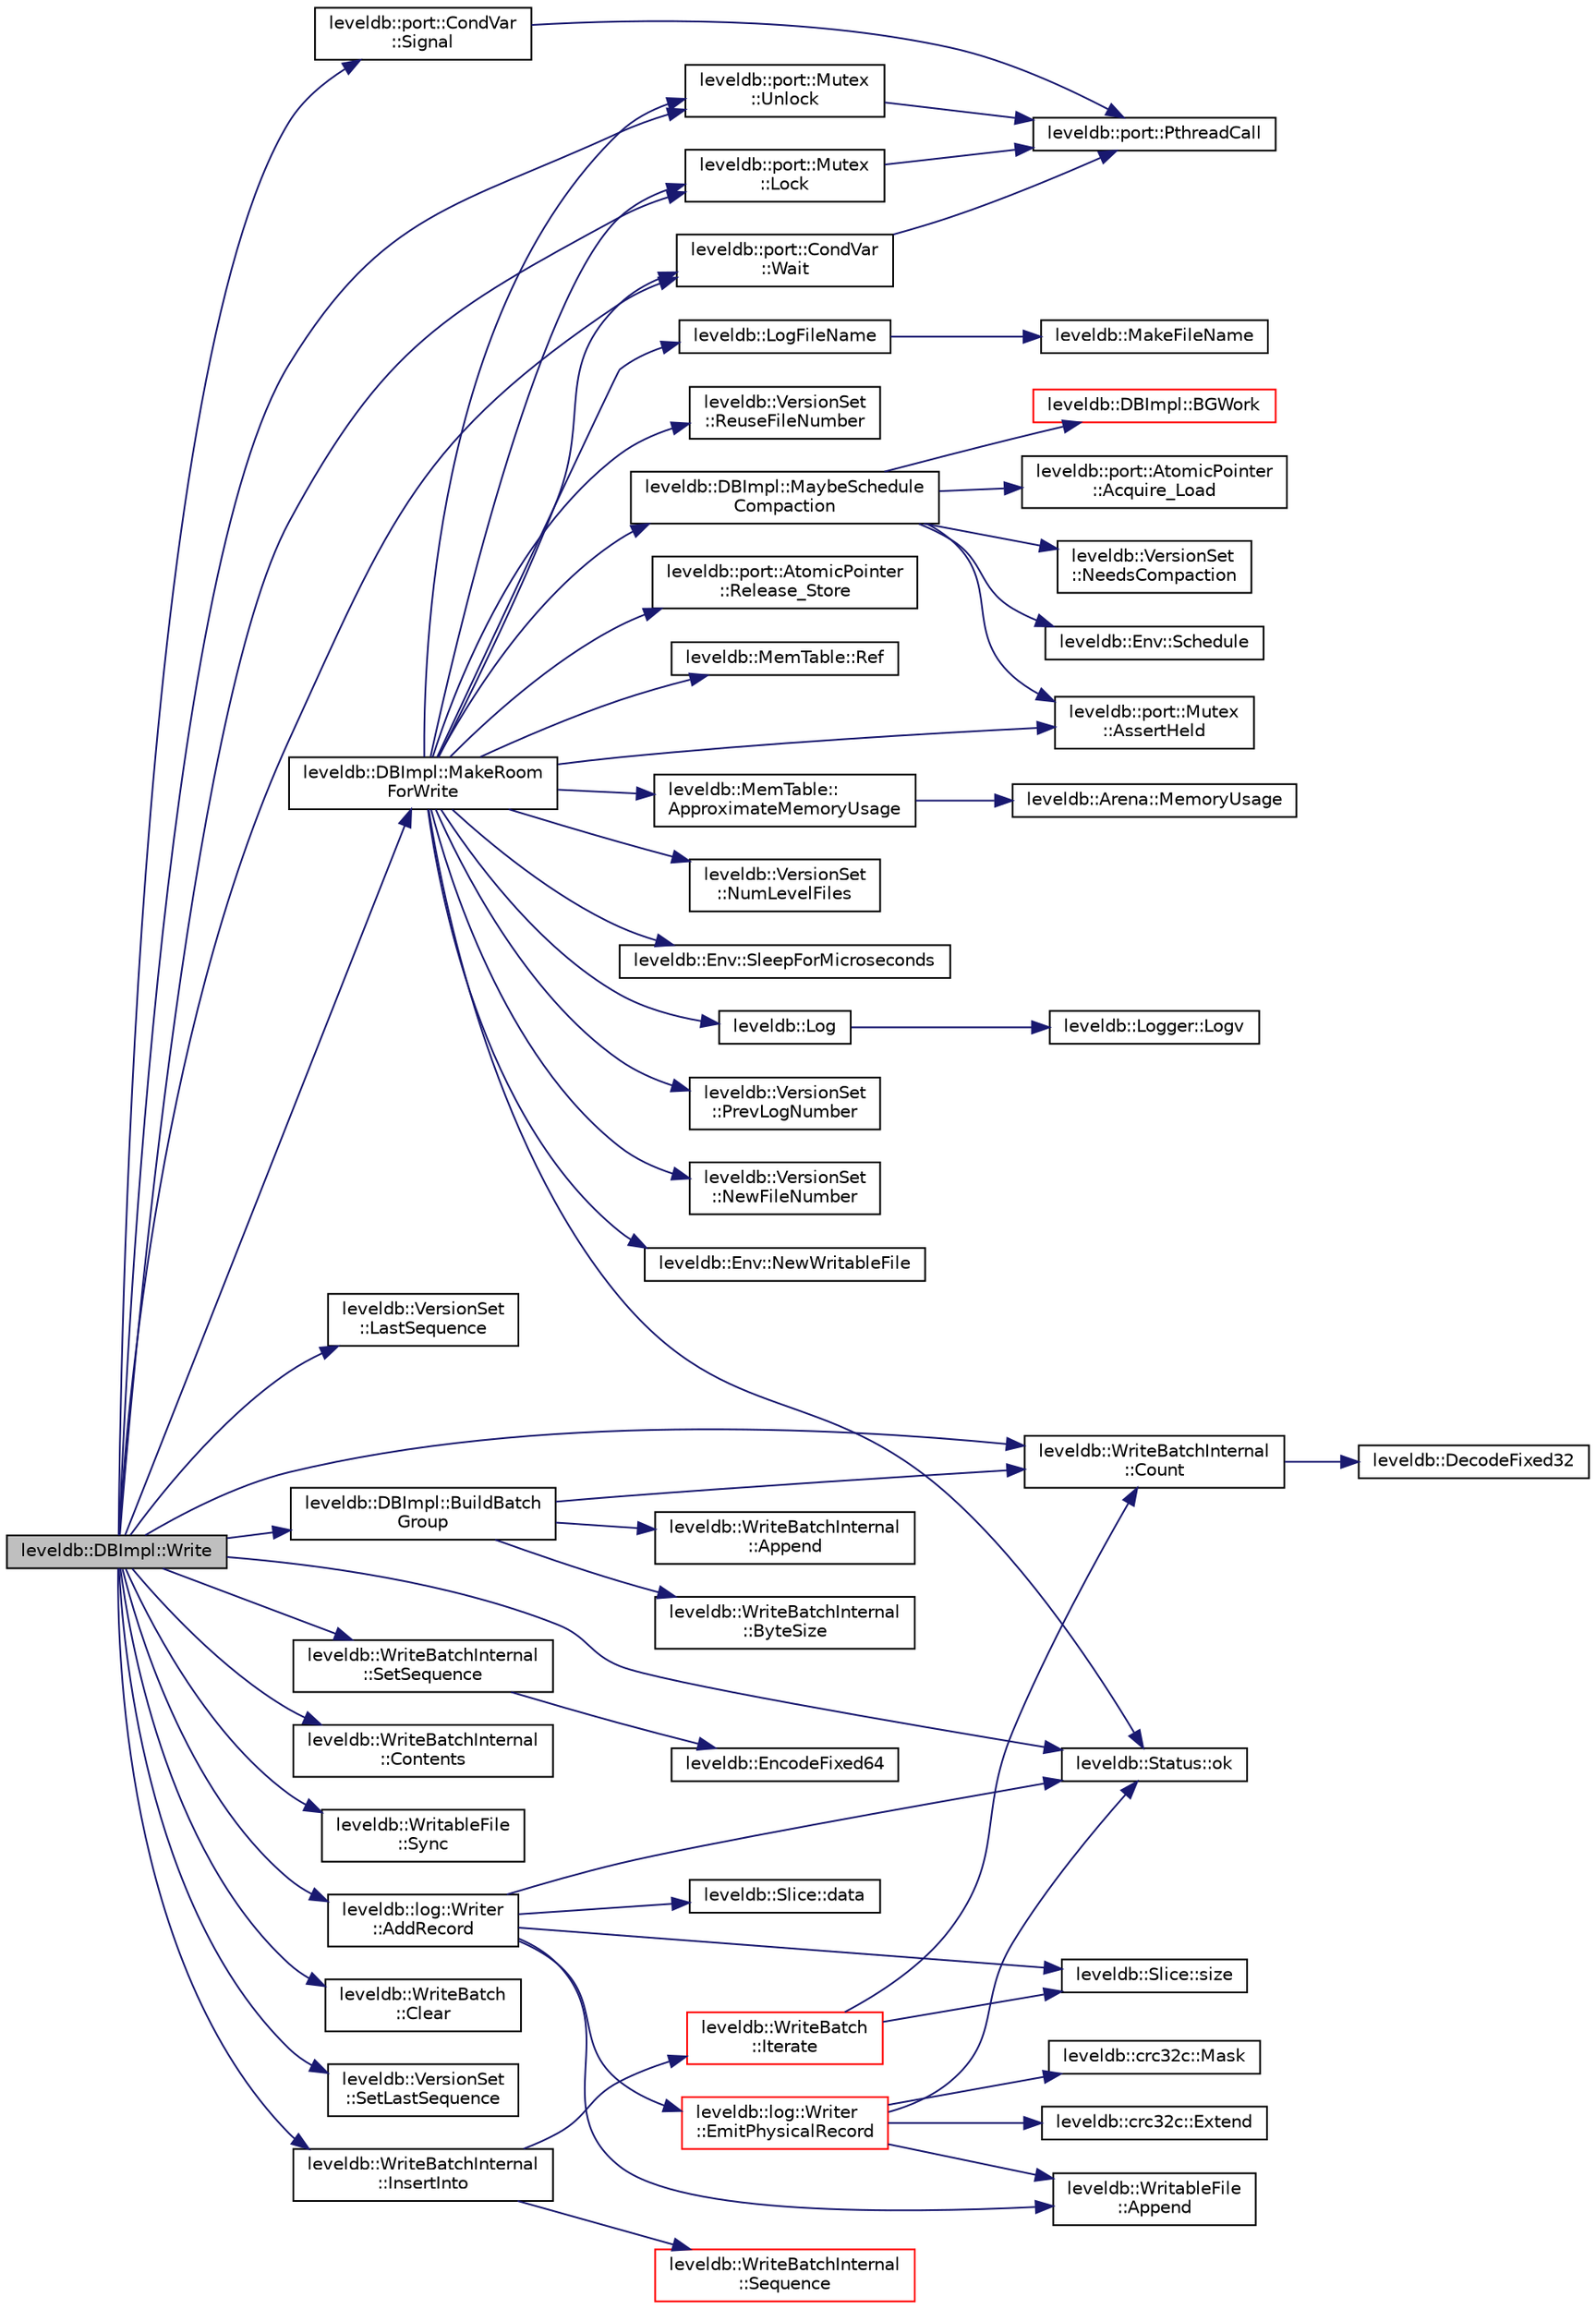digraph "leveldb::DBImpl::Write"
{
  edge [fontname="Helvetica",fontsize="10",labelfontname="Helvetica",labelfontsize="10"];
  node [fontname="Helvetica",fontsize="10",shape=record];
  rankdir="LR";
  Node1 [label="leveldb::DBImpl::Write",height=0.2,width=0.4,color="black", fillcolor="grey75", style="filled" fontcolor="black"];
  Node1 -> Node2 [color="midnightblue",fontsize="10",style="solid"];
  Node2 [label="leveldb::port::CondVar\l::Wait",height=0.2,width=0.4,color="black", fillcolor="white", style="filled",URL="$classleveldb_1_1port_1_1_cond_var.html#a9e9855595a3f3a3ccf47949696065597"];
  Node2 -> Node3 [color="midnightblue",fontsize="10",style="solid"];
  Node3 [label="leveldb::port::PthreadCall",height=0.2,width=0.4,color="black", fillcolor="white", style="filled",URL="$namespaceleveldb_1_1port.html#a614e0b6f0b21d697fe4001dbe3d8798b"];
  Node1 -> Node4 [color="midnightblue",fontsize="10",style="solid"];
  Node4 [label="leveldb::DBImpl::MakeRoom\lForWrite",height=0.2,width=0.4,color="black", fillcolor="white", style="filled",URL="$classleveldb_1_1_d_b_impl.html#a9439d7de053315f2f2b59c6382db6f9b"];
  Node4 -> Node5 [color="midnightblue",fontsize="10",style="solid"];
  Node5 [label="leveldb::port::Mutex\l::AssertHeld",height=0.2,width=0.4,color="black", fillcolor="white", style="filled",URL="$classleveldb_1_1port_1_1_mutex.html#a9793393529f59bbb4adaf152bbbab42c"];
  Node4 -> Node6 [color="midnightblue",fontsize="10",style="solid"];
  Node6 [label="leveldb::Status::ok",height=0.2,width=0.4,color="black", fillcolor="white", style="filled",URL="$classleveldb_1_1_status.html#ab31e89a858c766716e3dc952be857c65"];
  Node4 -> Node7 [color="midnightblue",fontsize="10",style="solid"];
  Node7 [label="leveldb::VersionSet\l::NumLevelFiles",height=0.2,width=0.4,color="black", fillcolor="white", style="filled",URL="$classleveldb_1_1_version_set.html#a29d2d4a5aa83c12a1451743ca2a570fa"];
  Node4 -> Node8 [color="midnightblue",fontsize="10",style="solid"];
  Node8 [label="leveldb::port::Mutex\l::Unlock",height=0.2,width=0.4,color="black", fillcolor="white", style="filled",URL="$classleveldb_1_1port_1_1_mutex.html#a9d69a21c53dad7732b2006acf87f006b"];
  Node8 -> Node3 [color="midnightblue",fontsize="10",style="solid"];
  Node4 -> Node9 [color="midnightblue",fontsize="10",style="solid"];
  Node9 [label="leveldb::Env::SleepForMicroseconds",height=0.2,width=0.4,color="black", fillcolor="white", style="filled",URL="$classleveldb_1_1_env.html#a43ad838cfb08db3d9e2197800cd33312"];
  Node4 -> Node10 [color="midnightblue",fontsize="10",style="solid"];
  Node10 [label="leveldb::port::Mutex\l::Lock",height=0.2,width=0.4,color="black", fillcolor="white", style="filled",URL="$classleveldb_1_1port_1_1_mutex.html#a9a4da7195ce1802c077bc4d0035d4dd1"];
  Node10 -> Node3 [color="midnightblue",fontsize="10",style="solid"];
  Node4 -> Node11 [color="midnightblue",fontsize="10",style="solid"];
  Node11 [label="leveldb::MemTable::\lApproximateMemoryUsage",height=0.2,width=0.4,color="black", fillcolor="white", style="filled",URL="$classleveldb_1_1_mem_table.html#a667a1ada274201f0bdd3615baf1bd882"];
  Node11 -> Node12 [color="midnightblue",fontsize="10",style="solid"];
  Node12 [label="leveldb::Arena::MemoryUsage",height=0.2,width=0.4,color="black", fillcolor="white", style="filled",URL="$classleveldb_1_1_arena.html#aaf8db075d5d1130106bbbf66b1d267b2"];
  Node4 -> Node13 [color="midnightblue",fontsize="10",style="solid"];
  Node13 [label="leveldb::Log",height=0.2,width=0.4,color="black", fillcolor="white", style="filled",URL="$namespaceleveldb.html#aeba9623ceee38be99bed2bc1ae082954"];
  Node13 -> Node14 [color="midnightblue",fontsize="10",style="solid"];
  Node14 [label="leveldb::Logger::Logv",height=0.2,width=0.4,color="black", fillcolor="white", style="filled",URL="$classleveldb_1_1_logger.html#a408e238a0028a45e9cc7aec6ad2277c5"];
  Node4 -> Node2 [color="midnightblue",fontsize="10",style="solid"];
  Node4 -> Node15 [color="midnightblue",fontsize="10",style="solid"];
  Node15 [label="leveldb::VersionSet\l::PrevLogNumber",height=0.2,width=0.4,color="black", fillcolor="white", style="filled",URL="$classleveldb_1_1_version_set.html#a0c2a382650ba2b987d8059faacbd0c39"];
  Node4 -> Node16 [color="midnightblue",fontsize="10",style="solid"];
  Node16 [label="leveldb::VersionSet\l::NewFileNumber",height=0.2,width=0.4,color="black", fillcolor="white", style="filled",URL="$classleveldb_1_1_version_set.html#ac4086c848479e74c1d9eb95e250e7167"];
  Node4 -> Node17 [color="midnightblue",fontsize="10",style="solid"];
  Node17 [label="leveldb::Env::NewWritableFile",height=0.2,width=0.4,color="black", fillcolor="white", style="filled",URL="$classleveldb_1_1_env.html#a4566194f3e82fede425fdb5bb355f7de"];
  Node4 -> Node18 [color="midnightblue",fontsize="10",style="solid"];
  Node18 [label="leveldb::LogFileName",height=0.2,width=0.4,color="black", fillcolor="white", style="filled",URL="$namespaceleveldb.html#ae5aadcd574cc5186e7821177d44f4c6c"];
  Node18 -> Node19 [color="midnightblue",fontsize="10",style="solid"];
  Node19 [label="leveldb::MakeFileName",height=0.2,width=0.4,color="black", fillcolor="white", style="filled",URL="$namespaceleveldb.html#a96df2d1ac438f65a90ba02abdb8eed3b"];
  Node4 -> Node20 [color="midnightblue",fontsize="10",style="solid"];
  Node20 [label="leveldb::VersionSet\l::ReuseFileNumber",height=0.2,width=0.4,color="black", fillcolor="white", style="filled",URL="$classleveldb_1_1_version_set.html#a8131cebf5be3283e2ce1029e8be0d14e"];
  Node4 -> Node21 [color="midnightblue",fontsize="10",style="solid"];
  Node21 [label="leveldb::port::AtomicPointer\l::Release_Store",height=0.2,width=0.4,color="black", fillcolor="white", style="filled",URL="$classleveldb_1_1port_1_1_atomic_pointer.html#a8dfe51c125f71c09a363dae042be63a7"];
  Node4 -> Node22 [color="midnightblue",fontsize="10",style="solid"];
  Node22 [label="leveldb::MemTable::Ref",height=0.2,width=0.4,color="black", fillcolor="white", style="filled",URL="$classleveldb_1_1_mem_table.html#a332484cffd2ebc7d6a51f22eeeeeb71b"];
  Node4 -> Node23 [color="midnightblue",fontsize="10",style="solid"];
  Node23 [label="leveldb::DBImpl::MaybeSchedule\lCompaction",height=0.2,width=0.4,color="black", fillcolor="white", style="filled",URL="$classleveldb_1_1_d_b_impl.html#a91134e3ca9d5c6220dd45f19d461a831"];
  Node23 -> Node5 [color="midnightblue",fontsize="10",style="solid"];
  Node23 -> Node24 [color="midnightblue",fontsize="10",style="solid"];
  Node24 [label="leveldb::port::AtomicPointer\l::Acquire_Load",height=0.2,width=0.4,color="black", fillcolor="white", style="filled",URL="$classleveldb_1_1port_1_1_atomic_pointer.html#a25b7cd07f114f6e59278d5523aff6140"];
  Node23 -> Node25 [color="midnightblue",fontsize="10",style="solid"];
  Node25 [label="leveldb::VersionSet\l::NeedsCompaction",height=0.2,width=0.4,color="black", fillcolor="white", style="filled",URL="$classleveldb_1_1_version_set.html#aa2976498024282e1449dcba88c6df162"];
  Node23 -> Node26 [color="midnightblue",fontsize="10",style="solid"];
  Node26 [label="leveldb::Env::Schedule",height=0.2,width=0.4,color="black", fillcolor="white", style="filled",URL="$classleveldb_1_1_env.html#a6b5fc50322d8404f5b13fad0e03d8724"];
  Node23 -> Node27 [color="midnightblue",fontsize="10",style="solid"];
  Node27 [label="leveldb::DBImpl::BGWork",height=0.2,width=0.4,color="red", fillcolor="white", style="filled",URL="$classleveldb_1_1_d_b_impl.html#ac5e1a8fcf9852a3b3f9712f135f13fa7"];
  Node1 -> Node28 [color="midnightblue",fontsize="10",style="solid"];
  Node28 [label="leveldb::VersionSet\l::LastSequence",height=0.2,width=0.4,color="black", fillcolor="white", style="filled",URL="$classleveldb_1_1_version_set.html#acbbb32422426416b0d5e58d35b151526"];
  Node1 -> Node6 [color="midnightblue",fontsize="10",style="solid"];
  Node1 -> Node29 [color="midnightblue",fontsize="10",style="solid"];
  Node29 [label="leveldb::DBImpl::BuildBatch\lGroup",height=0.2,width=0.4,color="black", fillcolor="white", style="filled",URL="$classleveldb_1_1_d_b_impl.html#a9e6ce4d7fffcf59575053f7d5c5e886b"];
  Node29 -> Node30 [color="midnightblue",fontsize="10",style="solid"];
  Node30 [label="leveldb::WriteBatchInternal\l::ByteSize",height=0.2,width=0.4,color="black", fillcolor="white", style="filled",URL="$classleveldb_1_1_write_batch_internal.html#adad424f13cc3e3ed4a2eacb88eaa39df"];
  Node29 -> Node31 [color="midnightblue",fontsize="10",style="solid"];
  Node31 [label="leveldb::WriteBatchInternal\l::Count",height=0.2,width=0.4,color="black", fillcolor="white", style="filled",URL="$classleveldb_1_1_write_batch_internal.html#a5270ca4567dbae1524005ad14e0698e3"];
  Node31 -> Node32 [color="midnightblue",fontsize="10",style="solid"];
  Node32 [label="leveldb::DecodeFixed32",height=0.2,width=0.4,color="black", fillcolor="white", style="filled",URL="$namespaceleveldb.html#adae574304f9d1ed3e95742167cd449a9"];
  Node29 -> Node33 [color="midnightblue",fontsize="10",style="solid"];
  Node33 [label="leveldb::WriteBatchInternal\l::Append",height=0.2,width=0.4,color="black", fillcolor="white", style="filled",URL="$classleveldb_1_1_write_batch_internal.html#ac83c9a45a815c16ad8602b99b752b4bc"];
  Node1 -> Node34 [color="midnightblue",fontsize="10",style="solid"];
  Node34 [label="leveldb::WriteBatchInternal\l::SetSequence",height=0.2,width=0.4,color="black", fillcolor="white", style="filled",URL="$classleveldb_1_1_write_batch_internal.html#a0ca3483de37433fb0ce37b1e91f01bd1"];
  Node34 -> Node35 [color="midnightblue",fontsize="10",style="solid"];
  Node35 [label="leveldb::EncodeFixed64",height=0.2,width=0.4,color="black", fillcolor="white", style="filled",URL="$namespaceleveldb.html#a725a2c0ebf763116b4ca3fb78564ff70"];
  Node1 -> Node31 [color="midnightblue",fontsize="10",style="solid"];
  Node1 -> Node8 [color="midnightblue",fontsize="10",style="solid"];
  Node1 -> Node36 [color="midnightblue",fontsize="10",style="solid"];
  Node36 [label="leveldb::log::Writer\l::AddRecord",height=0.2,width=0.4,color="black", fillcolor="white", style="filled",URL="$classleveldb_1_1log_1_1_writer.html#acb4abda5a5348ac1771657ff01bf2fad"];
  Node36 -> Node37 [color="midnightblue",fontsize="10",style="solid"];
  Node37 [label="leveldb::Slice::data",height=0.2,width=0.4,color="black", fillcolor="white", style="filled",URL="$classleveldb_1_1_slice.html#aa64861043d9deee6889461bf0593cf73"];
  Node36 -> Node38 [color="midnightblue",fontsize="10",style="solid"];
  Node38 [label="leveldb::Slice::size",height=0.2,width=0.4,color="black", fillcolor="white", style="filled",URL="$classleveldb_1_1_slice.html#a947d3173f04f8a30553e89046daf91d5"];
  Node36 -> Node39 [color="midnightblue",fontsize="10",style="solid"];
  Node39 [label="leveldb::WritableFile\l::Append",height=0.2,width=0.4,color="black", fillcolor="white", style="filled",URL="$classleveldb_1_1_writable_file.html#a53b41841d9577d28f65d4d90e1660de8"];
  Node36 -> Node40 [color="midnightblue",fontsize="10",style="solid"];
  Node40 [label="leveldb::log::Writer\l::EmitPhysicalRecord",height=0.2,width=0.4,color="red", fillcolor="white", style="filled",URL="$classleveldb_1_1log_1_1_writer.html#a0ca13201d9f4aa2231a1144bad4f1908"];
  Node40 -> Node41 [color="midnightblue",fontsize="10",style="solid"];
  Node41 [label="leveldb::crc32c::Extend",height=0.2,width=0.4,color="black", fillcolor="white", style="filled",URL="$namespaceleveldb_1_1crc32c.html#ac42fd0618afe635356d722fd29f5ff10"];
  Node40 -> Node42 [color="midnightblue",fontsize="10",style="solid"];
  Node42 [label="leveldb::crc32c::Mask",height=0.2,width=0.4,color="black", fillcolor="white", style="filled",URL="$namespaceleveldb_1_1crc32c.html#a3790e1e939714a29609e46383aafd6cf"];
  Node40 -> Node39 [color="midnightblue",fontsize="10",style="solid"];
  Node40 -> Node6 [color="midnightblue",fontsize="10",style="solid"];
  Node36 -> Node6 [color="midnightblue",fontsize="10",style="solid"];
  Node1 -> Node43 [color="midnightblue",fontsize="10",style="solid"];
  Node43 [label="leveldb::WriteBatchInternal\l::Contents",height=0.2,width=0.4,color="black", fillcolor="white", style="filled",URL="$classleveldb_1_1_write_batch_internal.html#a348947b16653c8a17590b13115b5274d"];
  Node1 -> Node44 [color="midnightblue",fontsize="10",style="solid"];
  Node44 [label="leveldb::WritableFile\l::Sync",height=0.2,width=0.4,color="black", fillcolor="white", style="filled",URL="$classleveldb_1_1_writable_file.html#a2d2dcef02a2c9e71f3d39125bcd5a606"];
  Node1 -> Node45 [color="midnightblue",fontsize="10",style="solid"];
  Node45 [label="leveldb::WriteBatchInternal\l::InsertInto",height=0.2,width=0.4,color="black", fillcolor="white", style="filled",URL="$classleveldb_1_1_write_batch_internal.html#a102aae14259fd277e2576338ce3e5551"];
  Node45 -> Node46 [color="midnightblue",fontsize="10",style="solid"];
  Node46 [label="leveldb::WriteBatchInternal\l::Sequence",height=0.2,width=0.4,color="red", fillcolor="white", style="filled",URL="$classleveldb_1_1_write_batch_internal.html#af657c82bd9378b78c35a3a7429f945d4"];
  Node45 -> Node47 [color="midnightblue",fontsize="10",style="solid"];
  Node47 [label="leveldb::WriteBatch\l::Iterate",height=0.2,width=0.4,color="red", fillcolor="white", style="filled",URL="$classleveldb_1_1_write_batch.html#ac6cb5a360bb095f4e9a6e817c4322a9d"];
  Node47 -> Node38 [color="midnightblue",fontsize="10",style="solid"];
  Node47 -> Node31 [color="midnightblue",fontsize="10",style="solid"];
  Node1 -> Node10 [color="midnightblue",fontsize="10",style="solid"];
  Node1 -> Node48 [color="midnightblue",fontsize="10",style="solid"];
  Node48 [label="leveldb::WriteBatch\l::Clear",height=0.2,width=0.4,color="black", fillcolor="white", style="filled",URL="$classleveldb_1_1_write_batch.html#afd5058344dc9be113919a5110129006f"];
  Node1 -> Node49 [color="midnightblue",fontsize="10",style="solid"];
  Node49 [label="leveldb::VersionSet\l::SetLastSequence",height=0.2,width=0.4,color="black", fillcolor="white", style="filled",URL="$classleveldb_1_1_version_set.html#a2234860e72a1ac7361d7bee107da6a07"];
  Node1 -> Node50 [color="midnightblue",fontsize="10",style="solid"];
  Node50 [label="leveldb::port::CondVar\l::Signal",height=0.2,width=0.4,color="black", fillcolor="white", style="filled",URL="$classleveldb_1_1port_1_1_cond_var.html#ac36a2038b058b24886741c99e4a7d7d4"];
  Node50 -> Node3 [color="midnightblue",fontsize="10",style="solid"];
}
